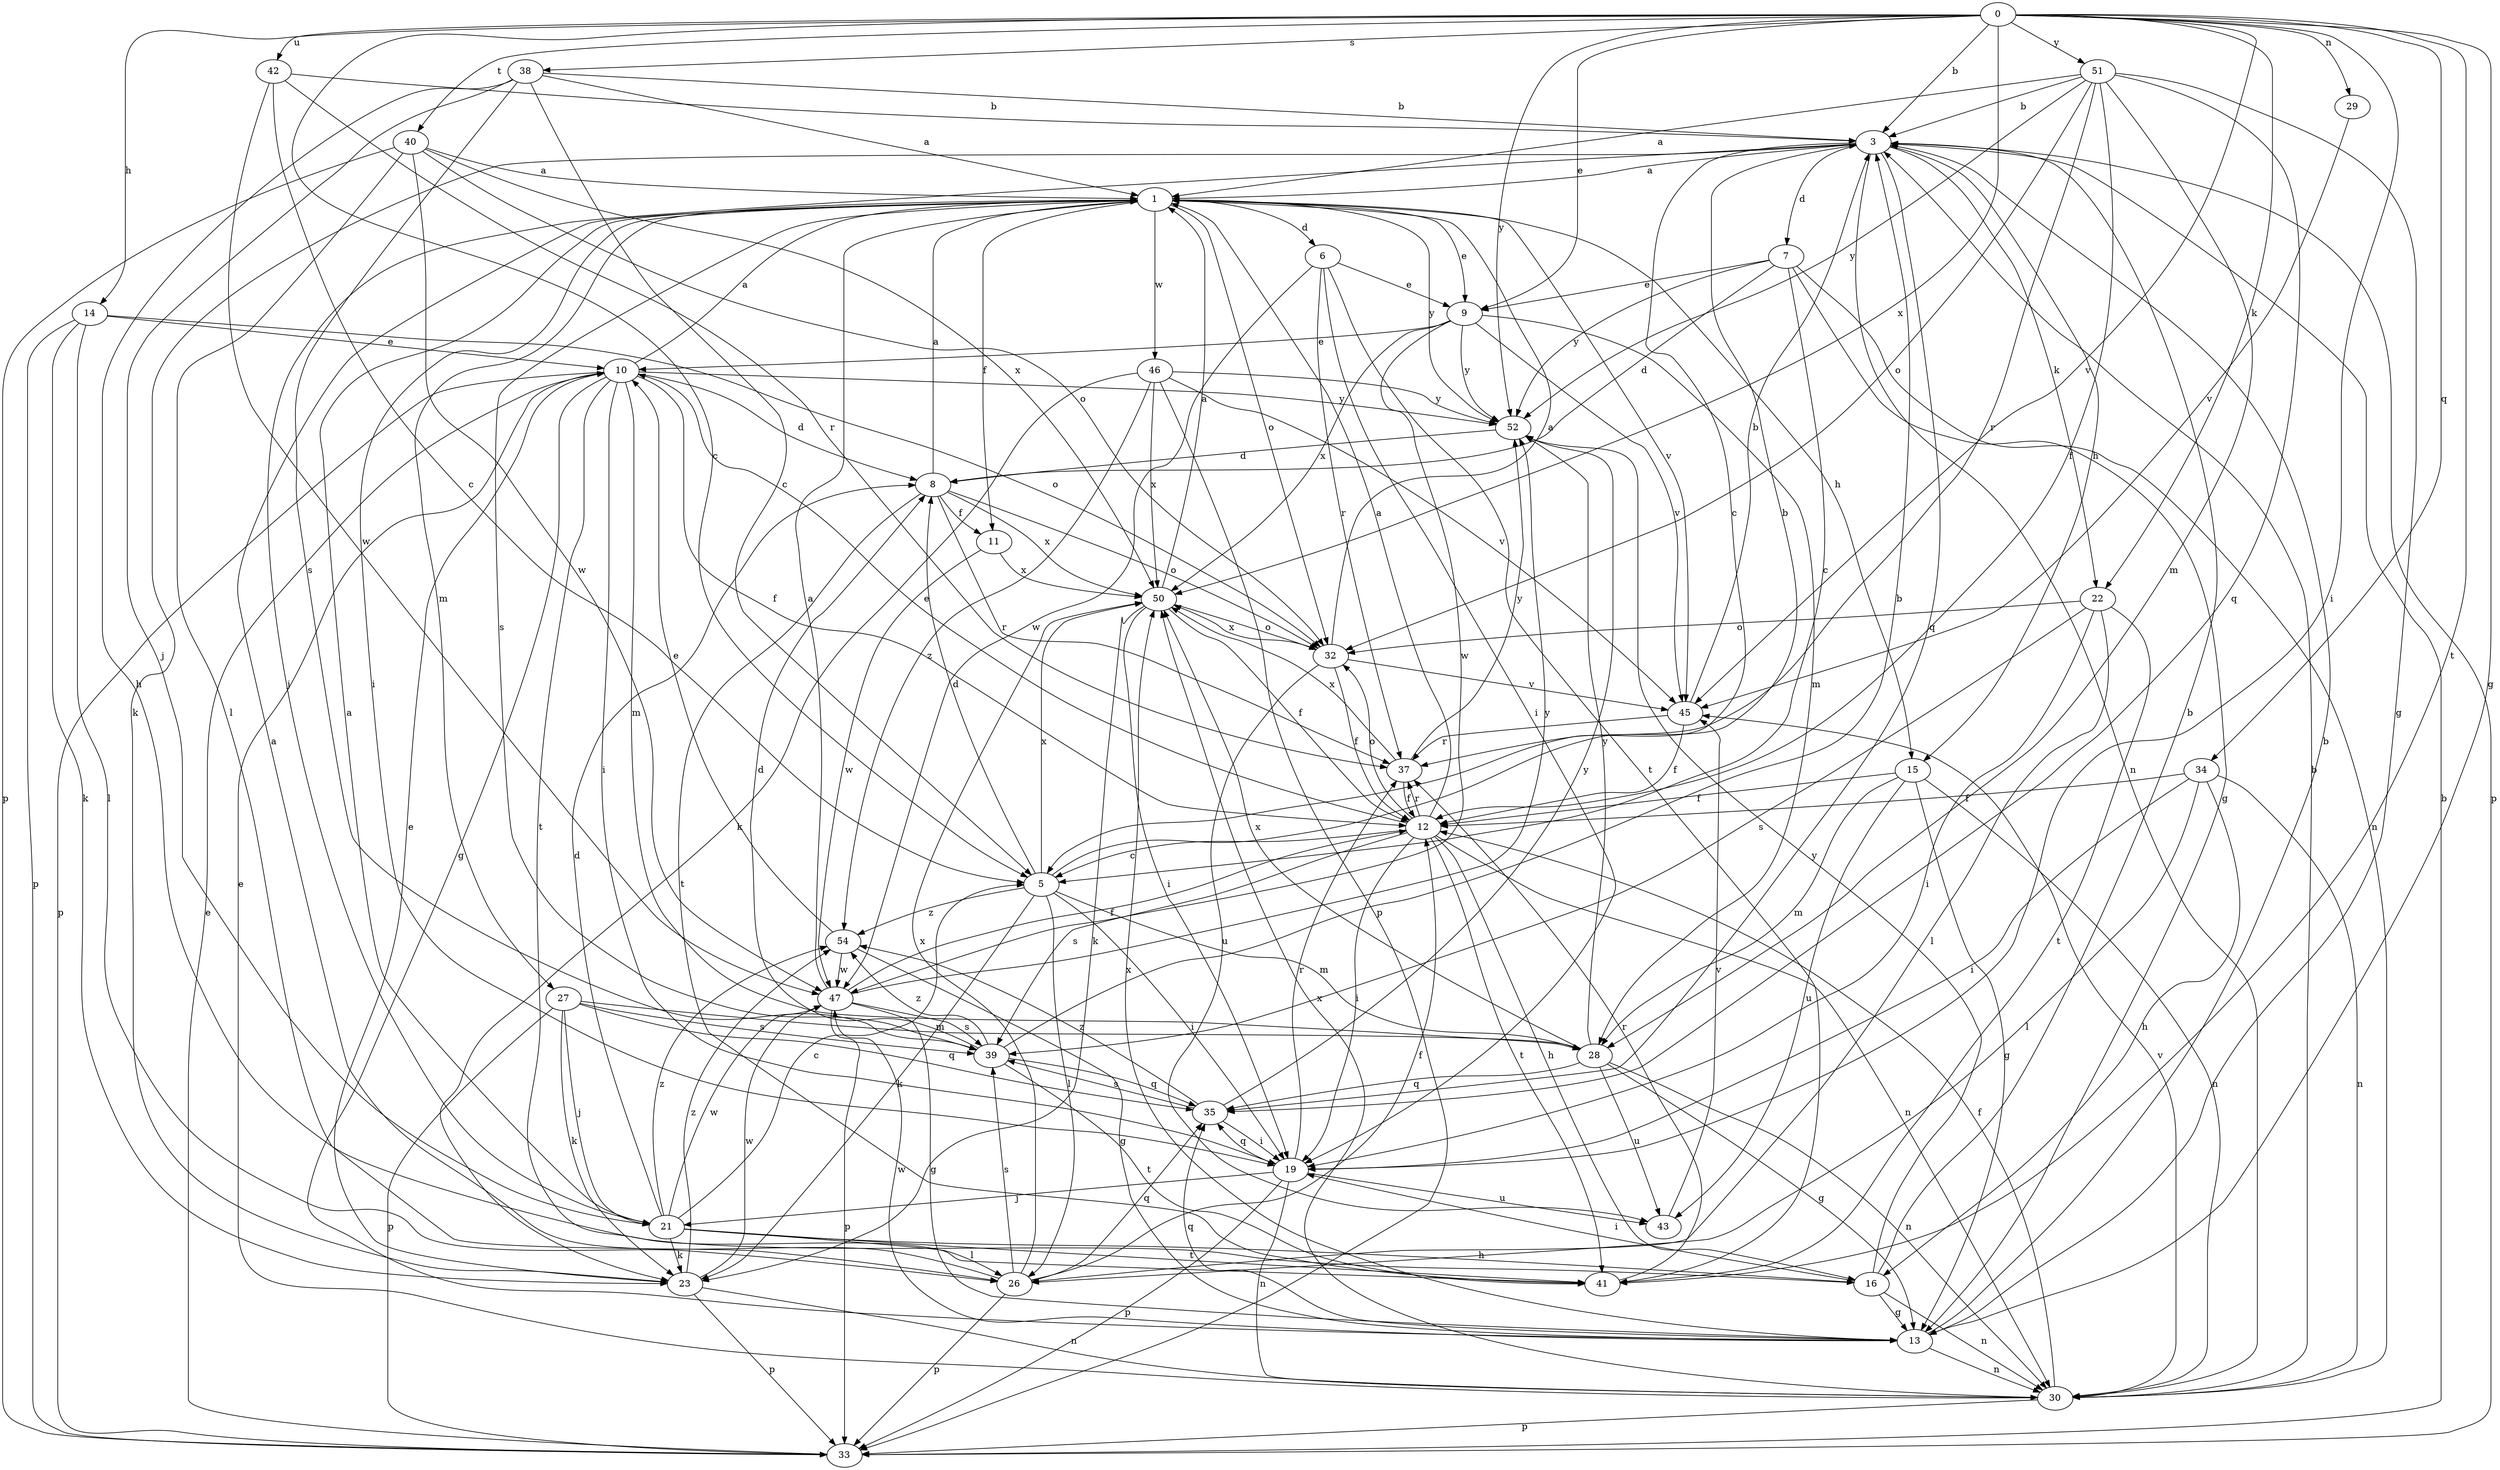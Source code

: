strict digraph  {
0;
1;
3;
5;
6;
7;
8;
9;
10;
11;
12;
13;
14;
15;
16;
19;
21;
22;
23;
26;
27;
28;
29;
30;
32;
33;
34;
35;
37;
38;
39;
40;
41;
42;
43;
45;
46;
47;
50;
51;
52;
54;
0 -> 3  [label=b];
0 -> 5  [label=c];
0 -> 9  [label=e];
0 -> 13  [label=g];
0 -> 14  [label=h];
0 -> 19  [label=i];
0 -> 22  [label=k];
0 -> 29  [label=n];
0 -> 34  [label=q];
0 -> 38  [label=s];
0 -> 40  [label=t];
0 -> 41  [label=t];
0 -> 42  [label=u];
0 -> 45  [label=v];
0 -> 50  [label=x];
0 -> 51  [label=y];
0 -> 52  [label=y];
1 -> 6  [label=d];
1 -> 9  [label=e];
1 -> 11  [label=f];
1 -> 15  [label=h];
1 -> 19  [label=i];
1 -> 27  [label=m];
1 -> 32  [label=o];
1 -> 39  [label=s];
1 -> 45  [label=v];
1 -> 46  [label=w];
1 -> 52  [label=y];
3 -> 1  [label=a];
3 -> 5  [label=c];
3 -> 7  [label=d];
3 -> 15  [label=h];
3 -> 21  [label=j];
3 -> 22  [label=k];
3 -> 23  [label=k];
3 -> 30  [label=n];
3 -> 33  [label=p];
3 -> 35  [label=q];
5 -> 3  [label=b];
5 -> 8  [label=d];
5 -> 19  [label=i];
5 -> 23  [label=k];
5 -> 26  [label=l];
5 -> 28  [label=m];
5 -> 50  [label=x];
5 -> 54  [label=z];
6 -> 9  [label=e];
6 -> 19  [label=i];
6 -> 37  [label=r];
6 -> 41  [label=t];
6 -> 47  [label=w];
7 -> 5  [label=c];
7 -> 8  [label=d];
7 -> 9  [label=e];
7 -> 13  [label=g];
7 -> 30  [label=n];
7 -> 52  [label=y];
8 -> 1  [label=a];
8 -> 11  [label=f];
8 -> 32  [label=o];
8 -> 37  [label=r];
8 -> 41  [label=t];
8 -> 50  [label=x];
9 -> 10  [label=e];
9 -> 28  [label=m];
9 -> 45  [label=v];
9 -> 47  [label=w];
9 -> 50  [label=x];
9 -> 52  [label=y];
10 -> 1  [label=a];
10 -> 8  [label=d];
10 -> 12  [label=f];
10 -> 13  [label=g];
10 -> 19  [label=i];
10 -> 28  [label=m];
10 -> 33  [label=p];
10 -> 41  [label=t];
10 -> 52  [label=y];
11 -> 47  [label=w];
11 -> 50  [label=x];
12 -> 1  [label=a];
12 -> 5  [label=c];
12 -> 10  [label=e];
12 -> 16  [label=h];
12 -> 19  [label=i];
12 -> 30  [label=n];
12 -> 32  [label=o];
12 -> 37  [label=r];
12 -> 39  [label=s];
12 -> 41  [label=t];
13 -> 3  [label=b];
13 -> 30  [label=n];
13 -> 35  [label=q];
13 -> 47  [label=w];
13 -> 50  [label=x];
14 -> 10  [label=e];
14 -> 23  [label=k];
14 -> 26  [label=l];
14 -> 32  [label=o];
14 -> 33  [label=p];
15 -> 12  [label=f];
15 -> 13  [label=g];
15 -> 28  [label=m];
15 -> 30  [label=n];
15 -> 43  [label=u];
16 -> 3  [label=b];
16 -> 13  [label=g];
16 -> 19  [label=i];
16 -> 30  [label=n];
16 -> 52  [label=y];
19 -> 21  [label=j];
19 -> 30  [label=n];
19 -> 33  [label=p];
19 -> 35  [label=q];
19 -> 37  [label=r];
19 -> 43  [label=u];
21 -> 1  [label=a];
21 -> 5  [label=c];
21 -> 8  [label=d];
21 -> 16  [label=h];
21 -> 23  [label=k];
21 -> 26  [label=l];
21 -> 41  [label=t];
21 -> 47  [label=w];
21 -> 54  [label=z];
22 -> 19  [label=i];
22 -> 26  [label=l];
22 -> 32  [label=o];
22 -> 39  [label=s];
22 -> 41  [label=t];
23 -> 10  [label=e];
23 -> 30  [label=n];
23 -> 33  [label=p];
23 -> 47  [label=w];
23 -> 54  [label=z];
26 -> 1  [label=a];
26 -> 12  [label=f];
26 -> 33  [label=p];
26 -> 35  [label=q];
26 -> 39  [label=s];
26 -> 50  [label=x];
27 -> 21  [label=j];
27 -> 23  [label=k];
27 -> 28  [label=m];
27 -> 33  [label=p];
27 -> 35  [label=q];
27 -> 39  [label=s];
28 -> 13  [label=g];
28 -> 30  [label=n];
28 -> 35  [label=q];
28 -> 43  [label=u];
28 -> 50  [label=x];
28 -> 52  [label=y];
29 -> 45  [label=v];
30 -> 3  [label=b];
30 -> 10  [label=e];
30 -> 12  [label=f];
30 -> 33  [label=p];
30 -> 45  [label=v];
30 -> 50  [label=x];
32 -> 1  [label=a];
32 -> 12  [label=f];
32 -> 43  [label=u];
32 -> 45  [label=v];
32 -> 50  [label=x];
33 -> 3  [label=b];
33 -> 10  [label=e];
34 -> 12  [label=f];
34 -> 16  [label=h];
34 -> 19  [label=i];
34 -> 26  [label=l];
34 -> 30  [label=n];
35 -> 19  [label=i];
35 -> 39  [label=s];
35 -> 52  [label=y];
35 -> 54  [label=z];
37 -> 12  [label=f];
37 -> 50  [label=x];
37 -> 52  [label=y];
38 -> 1  [label=a];
38 -> 3  [label=b];
38 -> 5  [label=c];
38 -> 16  [label=h];
38 -> 21  [label=j];
38 -> 39  [label=s];
39 -> 3  [label=b];
39 -> 8  [label=d];
39 -> 35  [label=q];
39 -> 41  [label=t];
39 -> 54  [label=z];
40 -> 1  [label=a];
40 -> 26  [label=l];
40 -> 32  [label=o];
40 -> 33  [label=p];
40 -> 47  [label=w];
40 -> 50  [label=x];
41 -> 37  [label=r];
42 -> 3  [label=b];
42 -> 5  [label=c];
42 -> 37  [label=r];
42 -> 47  [label=w];
43 -> 45  [label=v];
45 -> 3  [label=b];
45 -> 12  [label=f];
45 -> 37  [label=r];
46 -> 23  [label=k];
46 -> 33  [label=p];
46 -> 45  [label=v];
46 -> 50  [label=x];
46 -> 52  [label=y];
46 -> 54  [label=z];
47 -> 1  [label=a];
47 -> 12  [label=f];
47 -> 13  [label=g];
47 -> 33  [label=p];
47 -> 39  [label=s];
47 -> 52  [label=y];
50 -> 1  [label=a];
50 -> 12  [label=f];
50 -> 19  [label=i];
50 -> 23  [label=k];
50 -> 32  [label=o];
51 -> 1  [label=a];
51 -> 3  [label=b];
51 -> 12  [label=f];
51 -> 13  [label=g];
51 -> 28  [label=m];
51 -> 32  [label=o];
51 -> 35  [label=q];
51 -> 37  [label=r];
51 -> 52  [label=y];
52 -> 8  [label=d];
54 -> 10  [label=e];
54 -> 13  [label=g];
54 -> 47  [label=w];
}
